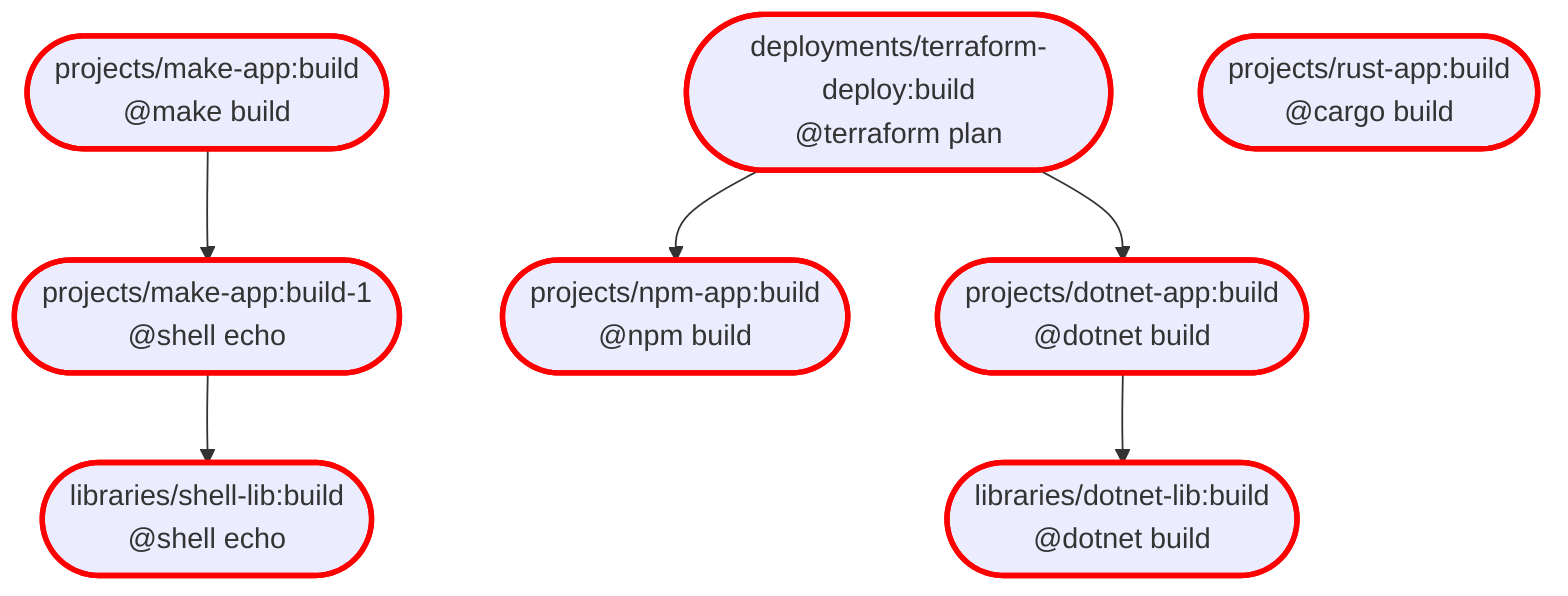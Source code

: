 flowchart TD
classDef forced stroke:red,stroke-width:3px
classDef required stroke:orange,stroke-width:3px
classDef selected stroke:black,stroke-width:3px
projects/make-app:build(["projects/make-app:build
@make build"])
projects/make-app:build --> projects/make-app:build-1
class projects/make-app:build forced
projects/npm-app:build(["projects/npm-app:build
@npm build"])
class projects/npm-app:build forced
deployments/terraform-deploy:build(["deployments/terraform-deploy:build
@terraform plan"])
deployments/terraform-deploy:build --> projects/dotnet-app:build
deployments/terraform-deploy:build --> projects/npm-app:build
class deployments/terraform-deploy:build forced
libraries/shell-lib:build(["libraries/shell-lib:build
@shell echo"])
projects/make-app:build-1(["projects/make-app:build-1
@shell echo"])
class libraries/shell-lib:build forced
projects/make-app:build-1 --> libraries/shell-lib:build
class projects/make-app:build-1 forced
projects/rust-app:build(["projects/rust-app:build
@cargo build"])
class projects/rust-app:build forced
libraries/dotnet-lib:build(["libraries/dotnet-lib:build
@dotnet build"])
projects/dotnet-app:build(["projects/dotnet-app:build
@dotnet build"])
class libraries/dotnet-lib:build forced
projects/dotnet-app:build --> libraries/dotnet-lib:build
class projects/dotnet-app:build forced